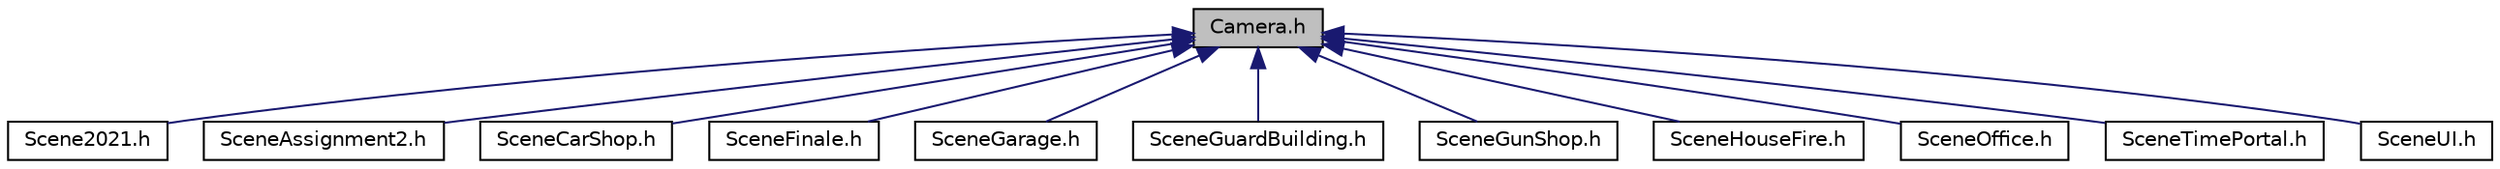 digraph "Camera.h"
{
 // LATEX_PDF_SIZE
  edge [fontname="Helvetica",fontsize="10",labelfontname="Helvetica",labelfontsize="10"];
  node [fontname="Helvetica",fontsize="10",shape=record];
  Node1 [label="Camera.h",height=0.2,width=0.4,color="black", fillcolor="grey75", style="filled", fontcolor="black",tooltip="Camera System for our game."];
  Node1 -> Node2 [dir="back",color="midnightblue",fontsize="10",style="solid",fontname="Helvetica"];
  Node2 [label="Scene2021.h",height=0.2,width=0.4,color="black", fillcolor="white", style="filled",URL="$_scene2021_8h.html",tooltip="Main City Scene of the Game."];
  Node1 -> Node3 [dir="back",color="midnightblue",fontsize="10",style="solid",fontname="Helvetica"];
  Node3 [label="SceneAssignment2.h",height=0.2,width=0.4,color="black", fillcolor="white", style="filled",URL="$_scene_assignment2_8h.html",tooltip="Test Scene used for Debugging/Testing."];
  Node1 -> Node4 [dir="back",color="midnightblue",fontsize="10",style="solid",fontname="Helvetica"];
  Node4 [label="SceneCarShop.h",height=0.2,width=0.4,color="black", fillcolor="white", style="filled",URL="$_scene_car_shop_8h.html",tooltip="Car Shop Scene to purchase Cars in the Game."];
  Node1 -> Node5 [dir="back",color="midnightblue",fontsize="10",style="solid",fontname="Helvetica"];
  Node5 [label="SceneFinale.h",height=0.2,width=0.4,color="black", fillcolor="white", style="filled",URL="$_scene_finale_8h.html",tooltip="The Last and Final Scene of the Game."];
  Node1 -> Node6 [dir="back",color="midnightblue",fontsize="10",style="solid",fontname="Helvetica"];
  Node6 [label="SceneGarage.h",height=0.2,width=0.4,color="black", fillcolor="white", style="filled",URL="$_scene_garage_8h.html",tooltip="Garage scene for players to store their cars and bring it out to Main City Scene."];
  Node1 -> Node7 [dir="back",color="midnightblue",fontsize="10",style="solid",fontname="Helvetica"];
  Node7 [label="SceneGuardBuilding.h",height=0.2,width=0.4,color="black", fillcolor="white", style="filled",URL="$_scene_guard_building_8h.html",tooltip="Infiltrate the Government Facility Scene."];
  Node1 -> Node8 [dir="back",color="midnightblue",fontsize="10",style="solid",fontname="Helvetica"];
  Node8 [label="SceneGunShop.h",height=0.2,width=0.4,color="black", fillcolor="white", style="filled",URL="$_scene_gun_shop_8h.html",tooltip="Gun Shop Scene in our Game to purchase Guns."];
  Node1 -> Node9 [dir="back",color="midnightblue",fontsize="10",style="solid",fontname="Helvetica"];
  Node9 [label="SceneHouseFire.h",height=0.2,width=0.4,color="black", fillcolor="white", style="filled",URL="$_scene_house_fire_8h.html",tooltip="Starting scene of House on Fire for the Game."];
  Node1 -> Node10 [dir="back",color="midnightblue",fontsize="10",style="solid",fontname="Helvetica"];
  Node10 [label="SceneOffice.h",height=0.2,width=0.4,color="black", fillcolor="white", style="filled",URL="$_scene_office_8h.html",tooltip="2nd Last Scene to capture target from his Office."];
  Node1 -> Node11 [dir="back",color="midnightblue",fontsize="10",style="solid",fontname="Helvetica"];
  Node11 [label="SceneTimePortal.h",height=0.2,width=0.4,color="black", fillcolor="white", style="filled",URL="$_scene_time_portal_8h.html",tooltip="Time Portal Scene to enter and come back from the Future."];
  Node1 -> Node12 [dir="back",color="midnightblue",fontsize="10",style="solid",fontname="Helvetica"];
  Node12 [label="SceneUI.h",height=0.2,width=0.4,color="black", fillcolor="white", style="filled",URL="$_scene_u_i_8h.html",tooltip="Used for the Starting Screen UI."];
}
